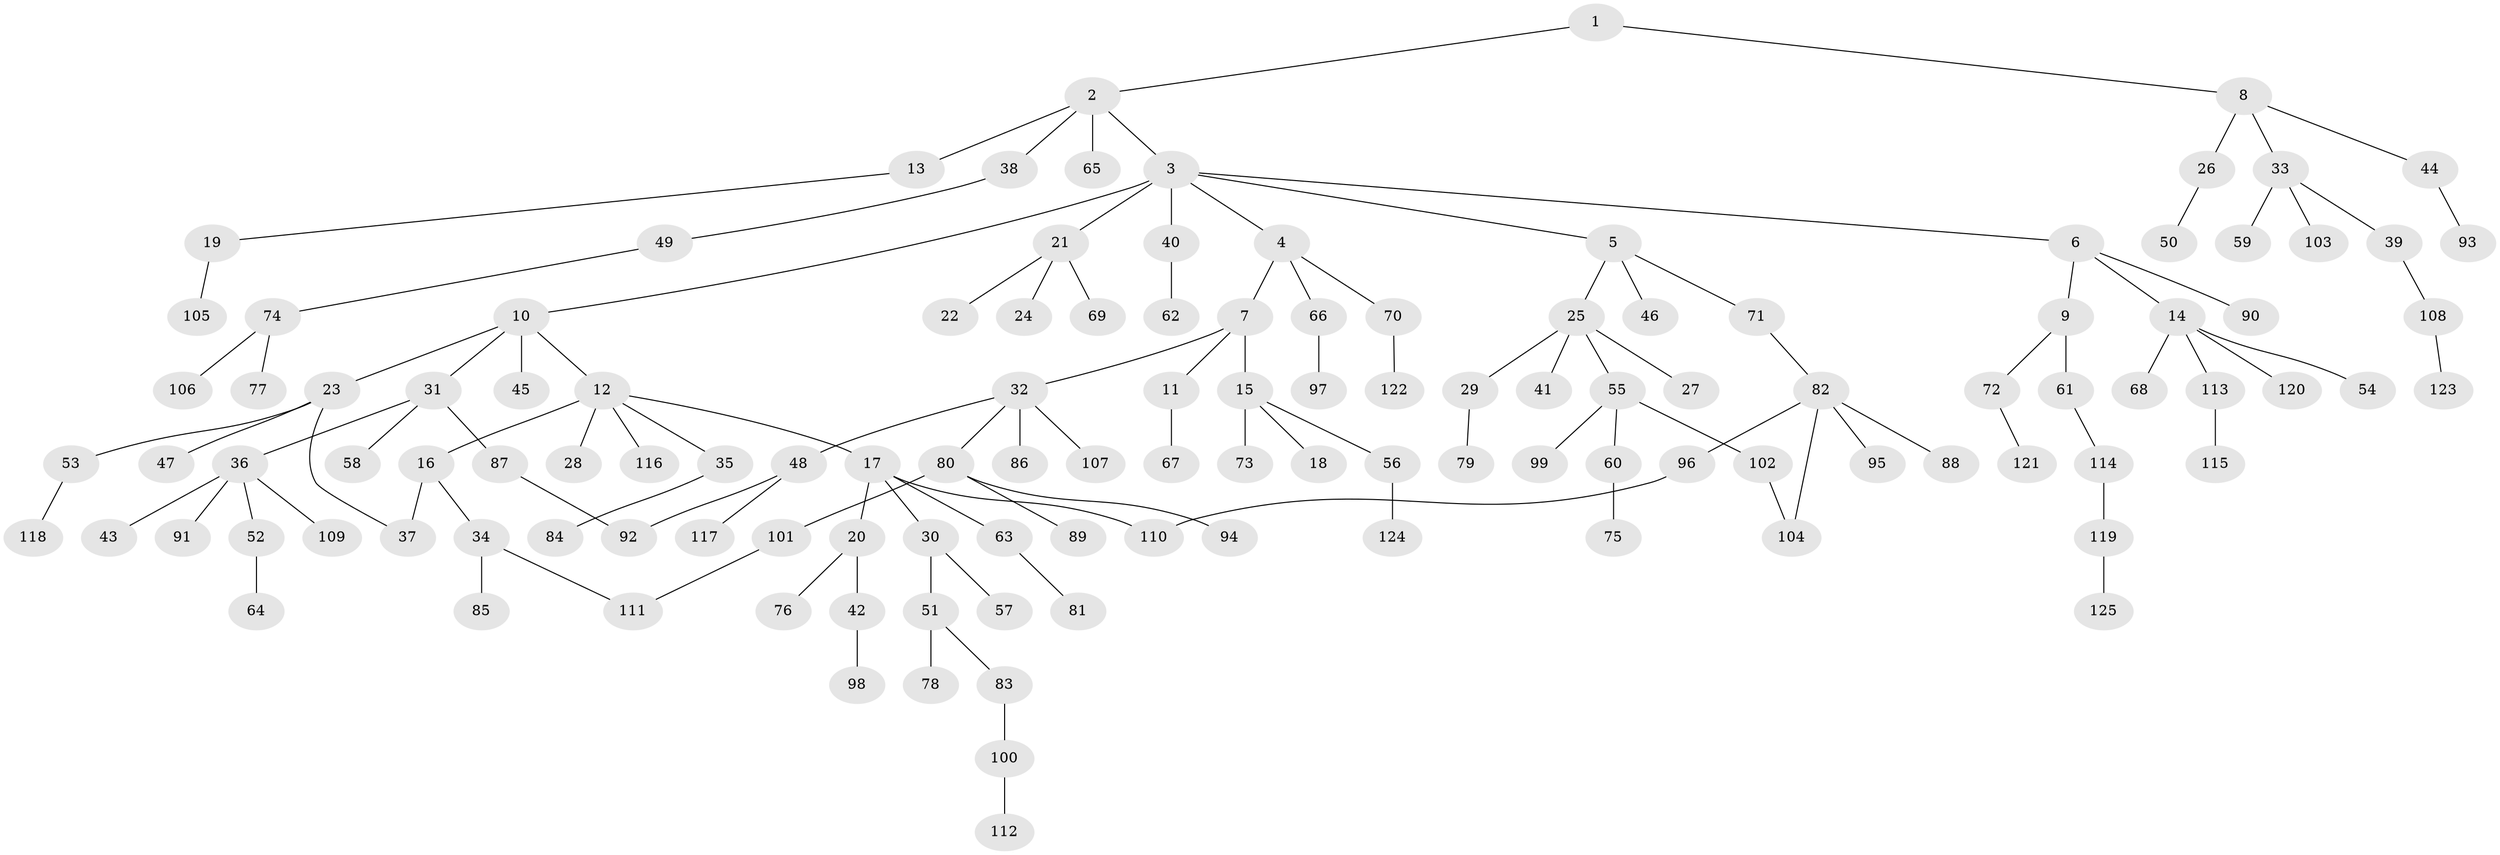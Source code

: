 // Generated by graph-tools (version 1.1) at 2025/01/03/09/25 03:01:00]
// undirected, 125 vertices, 129 edges
graph export_dot {
graph [start="1"]
  node [color=gray90,style=filled];
  1;
  2;
  3;
  4;
  5;
  6;
  7;
  8;
  9;
  10;
  11;
  12;
  13;
  14;
  15;
  16;
  17;
  18;
  19;
  20;
  21;
  22;
  23;
  24;
  25;
  26;
  27;
  28;
  29;
  30;
  31;
  32;
  33;
  34;
  35;
  36;
  37;
  38;
  39;
  40;
  41;
  42;
  43;
  44;
  45;
  46;
  47;
  48;
  49;
  50;
  51;
  52;
  53;
  54;
  55;
  56;
  57;
  58;
  59;
  60;
  61;
  62;
  63;
  64;
  65;
  66;
  67;
  68;
  69;
  70;
  71;
  72;
  73;
  74;
  75;
  76;
  77;
  78;
  79;
  80;
  81;
  82;
  83;
  84;
  85;
  86;
  87;
  88;
  89;
  90;
  91;
  92;
  93;
  94;
  95;
  96;
  97;
  98;
  99;
  100;
  101;
  102;
  103;
  104;
  105;
  106;
  107;
  108;
  109;
  110;
  111;
  112;
  113;
  114;
  115;
  116;
  117;
  118;
  119;
  120;
  121;
  122;
  123;
  124;
  125;
  1 -- 2;
  1 -- 8;
  2 -- 3;
  2 -- 13;
  2 -- 38;
  2 -- 65;
  3 -- 4;
  3 -- 5;
  3 -- 6;
  3 -- 10;
  3 -- 21;
  3 -- 40;
  4 -- 7;
  4 -- 66;
  4 -- 70;
  5 -- 25;
  5 -- 46;
  5 -- 71;
  6 -- 9;
  6 -- 14;
  6 -- 90;
  7 -- 11;
  7 -- 15;
  7 -- 32;
  8 -- 26;
  8 -- 33;
  8 -- 44;
  9 -- 61;
  9 -- 72;
  10 -- 12;
  10 -- 23;
  10 -- 31;
  10 -- 45;
  11 -- 67;
  12 -- 16;
  12 -- 17;
  12 -- 28;
  12 -- 35;
  12 -- 116;
  13 -- 19;
  14 -- 54;
  14 -- 68;
  14 -- 113;
  14 -- 120;
  15 -- 18;
  15 -- 56;
  15 -- 73;
  16 -- 34;
  16 -- 37;
  17 -- 20;
  17 -- 30;
  17 -- 63;
  17 -- 110;
  19 -- 105;
  20 -- 42;
  20 -- 76;
  21 -- 22;
  21 -- 24;
  21 -- 69;
  23 -- 47;
  23 -- 53;
  23 -- 37;
  25 -- 27;
  25 -- 29;
  25 -- 41;
  25 -- 55;
  26 -- 50;
  29 -- 79;
  30 -- 51;
  30 -- 57;
  31 -- 36;
  31 -- 58;
  31 -- 87;
  32 -- 48;
  32 -- 80;
  32 -- 86;
  32 -- 107;
  33 -- 39;
  33 -- 59;
  33 -- 103;
  34 -- 85;
  34 -- 111;
  35 -- 84;
  36 -- 43;
  36 -- 52;
  36 -- 91;
  36 -- 109;
  38 -- 49;
  39 -- 108;
  40 -- 62;
  42 -- 98;
  44 -- 93;
  48 -- 92;
  48 -- 117;
  49 -- 74;
  51 -- 78;
  51 -- 83;
  52 -- 64;
  53 -- 118;
  55 -- 60;
  55 -- 99;
  55 -- 102;
  56 -- 124;
  60 -- 75;
  61 -- 114;
  63 -- 81;
  66 -- 97;
  70 -- 122;
  71 -- 82;
  72 -- 121;
  74 -- 77;
  74 -- 106;
  80 -- 89;
  80 -- 94;
  80 -- 101;
  82 -- 88;
  82 -- 95;
  82 -- 96;
  82 -- 104;
  83 -- 100;
  87 -- 92;
  96 -- 110;
  100 -- 112;
  101 -- 111;
  102 -- 104;
  108 -- 123;
  113 -- 115;
  114 -- 119;
  119 -- 125;
}
